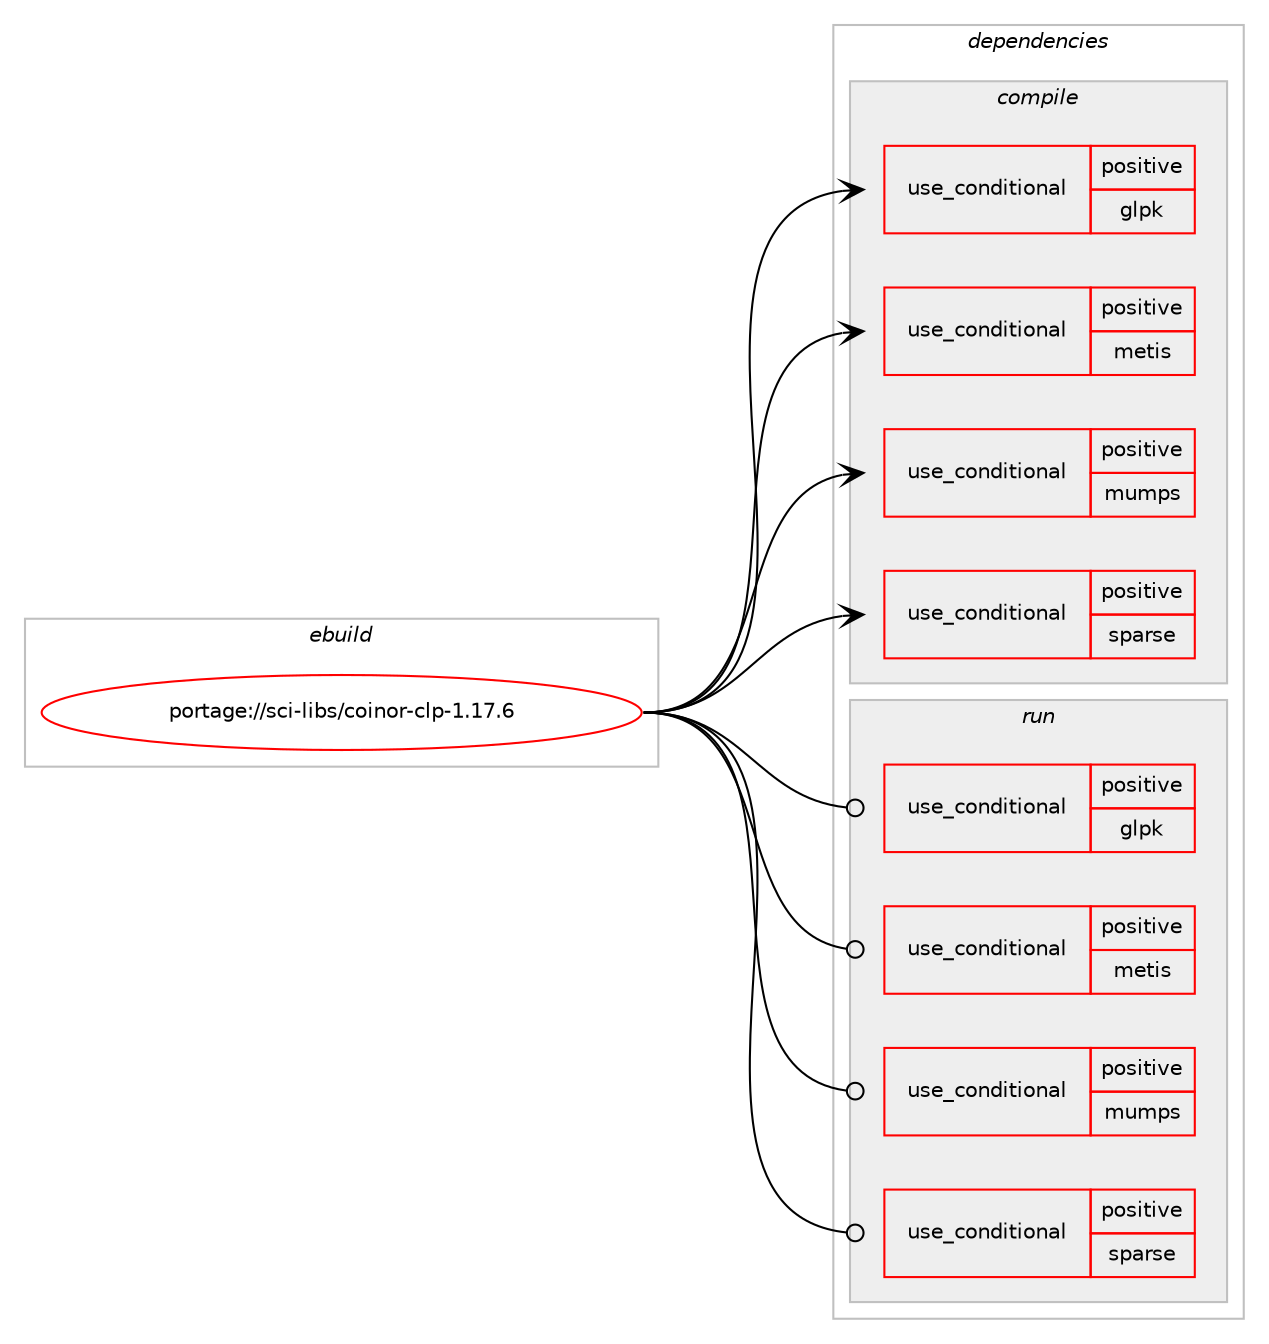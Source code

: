digraph prolog {

# *************
# Graph options
# *************

newrank=true;
concentrate=true;
compound=true;
graph [rankdir=LR,fontname=Helvetica,fontsize=10,ranksep=1.5];#, ranksep=2.5, nodesep=0.2];
edge  [arrowhead=vee];
node  [fontname=Helvetica,fontsize=10];

# **********
# The ebuild
# **********

subgraph cluster_leftcol {
color=gray;
rank=same;
label=<<i>ebuild</i>>;
id [label="portage://sci-libs/coinor-clp-1.17.6", color=red, width=4, href="../sci-libs/coinor-clp-1.17.6.svg"];
}

# ****************
# The dependencies
# ****************

subgraph cluster_midcol {
color=gray;
label=<<i>dependencies</i>>;
subgraph cluster_compile {
fillcolor="#eeeeee";
style=filled;
label=<<i>compile</i>>;
subgraph cond543 {
dependency760 [label=<<TABLE BORDER="0" CELLBORDER="1" CELLSPACING="0" CELLPADDING="4"><TR><TD ROWSPAN="3" CELLPADDING="10">use_conditional</TD></TR><TR><TD>positive</TD></TR><TR><TD>glpk</TD></TR></TABLE>>, shape=none, color=red];
# *** BEGIN UNKNOWN DEPENDENCY TYPE (TODO) ***
# dependency760 -> package_dependency(portage://sci-libs/coinor-clp-1.17.6,install,no,sci-mathematics,glpk,none,[,,],any_same_slot,[])
# *** END UNKNOWN DEPENDENCY TYPE (TODO) ***

# *** BEGIN UNKNOWN DEPENDENCY TYPE (TODO) ***
# dependency760 -> package_dependency(portage://sci-libs/coinor-clp-1.17.6,install,no,sci-libs,amd,none,[,,],[],[])
# *** END UNKNOWN DEPENDENCY TYPE (TODO) ***

}
id:e -> dependency760:w [weight=20,style="solid",arrowhead="vee"];
subgraph cond544 {
dependency761 [label=<<TABLE BORDER="0" CELLBORDER="1" CELLSPACING="0" CELLPADDING="4"><TR><TD ROWSPAN="3" CELLPADDING="10">use_conditional</TD></TR><TR><TD>positive</TD></TR><TR><TD>metis</TD></TR></TABLE>>, shape=none, color=red];
# *** BEGIN UNKNOWN DEPENDENCY TYPE (TODO) ***
# dependency761 -> package_dependency(portage://sci-libs/coinor-clp-1.17.6,install,no,sci-libs,metis,none,[,,],[],[])
# *** END UNKNOWN DEPENDENCY TYPE (TODO) ***

}
id:e -> dependency761:w [weight=20,style="solid",arrowhead="vee"];
subgraph cond545 {
dependency762 [label=<<TABLE BORDER="0" CELLBORDER="1" CELLSPACING="0" CELLPADDING="4"><TR><TD ROWSPAN="3" CELLPADDING="10">use_conditional</TD></TR><TR><TD>positive</TD></TR><TR><TD>mumps</TD></TR></TABLE>>, shape=none, color=red];
# *** BEGIN UNKNOWN DEPENDENCY TYPE (TODO) ***
# dependency762 -> package_dependency(portage://sci-libs/coinor-clp-1.17.6,install,no,sci-libs,mumps,none,[,,],[],[use(disable(mpi),none)])
# *** END UNKNOWN DEPENDENCY TYPE (TODO) ***

}
id:e -> dependency762:w [weight=20,style="solid",arrowhead="vee"];
subgraph cond546 {
dependency763 [label=<<TABLE BORDER="0" CELLBORDER="1" CELLSPACING="0" CELLPADDING="4"><TR><TD ROWSPAN="3" CELLPADDING="10">use_conditional</TD></TR><TR><TD>positive</TD></TR><TR><TD>sparse</TD></TR></TABLE>>, shape=none, color=red];
# *** BEGIN UNKNOWN DEPENDENCY TYPE (TODO) ***
# dependency763 -> package_dependency(portage://sci-libs/coinor-clp-1.17.6,install,no,sci-libs,cholmod,none,[,,],[],[])
# *** END UNKNOWN DEPENDENCY TYPE (TODO) ***

}
id:e -> dependency763:w [weight=20,style="solid",arrowhead="vee"];
# *** BEGIN UNKNOWN DEPENDENCY TYPE (TODO) ***
# id -> package_dependency(portage://sci-libs/coinor-clp-1.17.6,install,no,sci-libs,coinor-osi,none,[,,],any_same_slot,[])
# *** END UNKNOWN DEPENDENCY TYPE (TODO) ***

# *** BEGIN UNKNOWN DEPENDENCY TYPE (TODO) ***
# id -> package_dependency(portage://sci-libs/coinor-clp-1.17.6,install,no,sci-libs,coinor-utils,none,[,,],any_same_slot,[])
# *** END UNKNOWN DEPENDENCY TYPE (TODO) ***

}
subgraph cluster_compileandrun {
fillcolor="#eeeeee";
style=filled;
label=<<i>compile and run</i>>;
}
subgraph cluster_run {
fillcolor="#eeeeee";
style=filled;
label=<<i>run</i>>;
subgraph cond547 {
dependency764 [label=<<TABLE BORDER="0" CELLBORDER="1" CELLSPACING="0" CELLPADDING="4"><TR><TD ROWSPAN="3" CELLPADDING="10">use_conditional</TD></TR><TR><TD>positive</TD></TR><TR><TD>glpk</TD></TR></TABLE>>, shape=none, color=red];
# *** BEGIN UNKNOWN DEPENDENCY TYPE (TODO) ***
# dependency764 -> package_dependency(portage://sci-libs/coinor-clp-1.17.6,run,no,sci-mathematics,glpk,none,[,,],any_same_slot,[])
# *** END UNKNOWN DEPENDENCY TYPE (TODO) ***

# *** BEGIN UNKNOWN DEPENDENCY TYPE (TODO) ***
# dependency764 -> package_dependency(portage://sci-libs/coinor-clp-1.17.6,run,no,sci-libs,amd,none,[,,],[],[])
# *** END UNKNOWN DEPENDENCY TYPE (TODO) ***

}
id:e -> dependency764:w [weight=20,style="solid",arrowhead="odot"];
subgraph cond548 {
dependency765 [label=<<TABLE BORDER="0" CELLBORDER="1" CELLSPACING="0" CELLPADDING="4"><TR><TD ROWSPAN="3" CELLPADDING="10">use_conditional</TD></TR><TR><TD>positive</TD></TR><TR><TD>metis</TD></TR></TABLE>>, shape=none, color=red];
# *** BEGIN UNKNOWN DEPENDENCY TYPE (TODO) ***
# dependency765 -> package_dependency(portage://sci-libs/coinor-clp-1.17.6,run,no,sci-libs,metis,none,[,,],[],[])
# *** END UNKNOWN DEPENDENCY TYPE (TODO) ***

}
id:e -> dependency765:w [weight=20,style="solid",arrowhead="odot"];
subgraph cond549 {
dependency766 [label=<<TABLE BORDER="0" CELLBORDER="1" CELLSPACING="0" CELLPADDING="4"><TR><TD ROWSPAN="3" CELLPADDING="10">use_conditional</TD></TR><TR><TD>positive</TD></TR><TR><TD>mumps</TD></TR></TABLE>>, shape=none, color=red];
# *** BEGIN UNKNOWN DEPENDENCY TYPE (TODO) ***
# dependency766 -> package_dependency(portage://sci-libs/coinor-clp-1.17.6,run,no,sci-libs,mumps,none,[,,],[],[use(disable(mpi),none)])
# *** END UNKNOWN DEPENDENCY TYPE (TODO) ***

}
id:e -> dependency766:w [weight=20,style="solid",arrowhead="odot"];
subgraph cond550 {
dependency767 [label=<<TABLE BORDER="0" CELLBORDER="1" CELLSPACING="0" CELLPADDING="4"><TR><TD ROWSPAN="3" CELLPADDING="10">use_conditional</TD></TR><TR><TD>positive</TD></TR><TR><TD>sparse</TD></TR></TABLE>>, shape=none, color=red];
# *** BEGIN UNKNOWN DEPENDENCY TYPE (TODO) ***
# dependency767 -> package_dependency(portage://sci-libs/coinor-clp-1.17.6,run,no,sci-libs,cholmod,none,[,,],[],[])
# *** END UNKNOWN DEPENDENCY TYPE (TODO) ***

}
id:e -> dependency767:w [weight=20,style="solid",arrowhead="odot"];
# *** BEGIN UNKNOWN DEPENDENCY TYPE (TODO) ***
# id -> package_dependency(portage://sci-libs/coinor-clp-1.17.6,run,no,sci-libs,coinor-osi,none,[,,],any_same_slot,[])
# *** END UNKNOWN DEPENDENCY TYPE (TODO) ***

# *** BEGIN UNKNOWN DEPENDENCY TYPE (TODO) ***
# id -> package_dependency(portage://sci-libs/coinor-clp-1.17.6,run,no,sci-libs,coinor-utils,none,[,,],any_same_slot,[])
# *** END UNKNOWN DEPENDENCY TYPE (TODO) ***

}
}

# **************
# The candidates
# **************

subgraph cluster_choices {
rank=same;
color=gray;
label=<<i>candidates</i>>;

}

}
